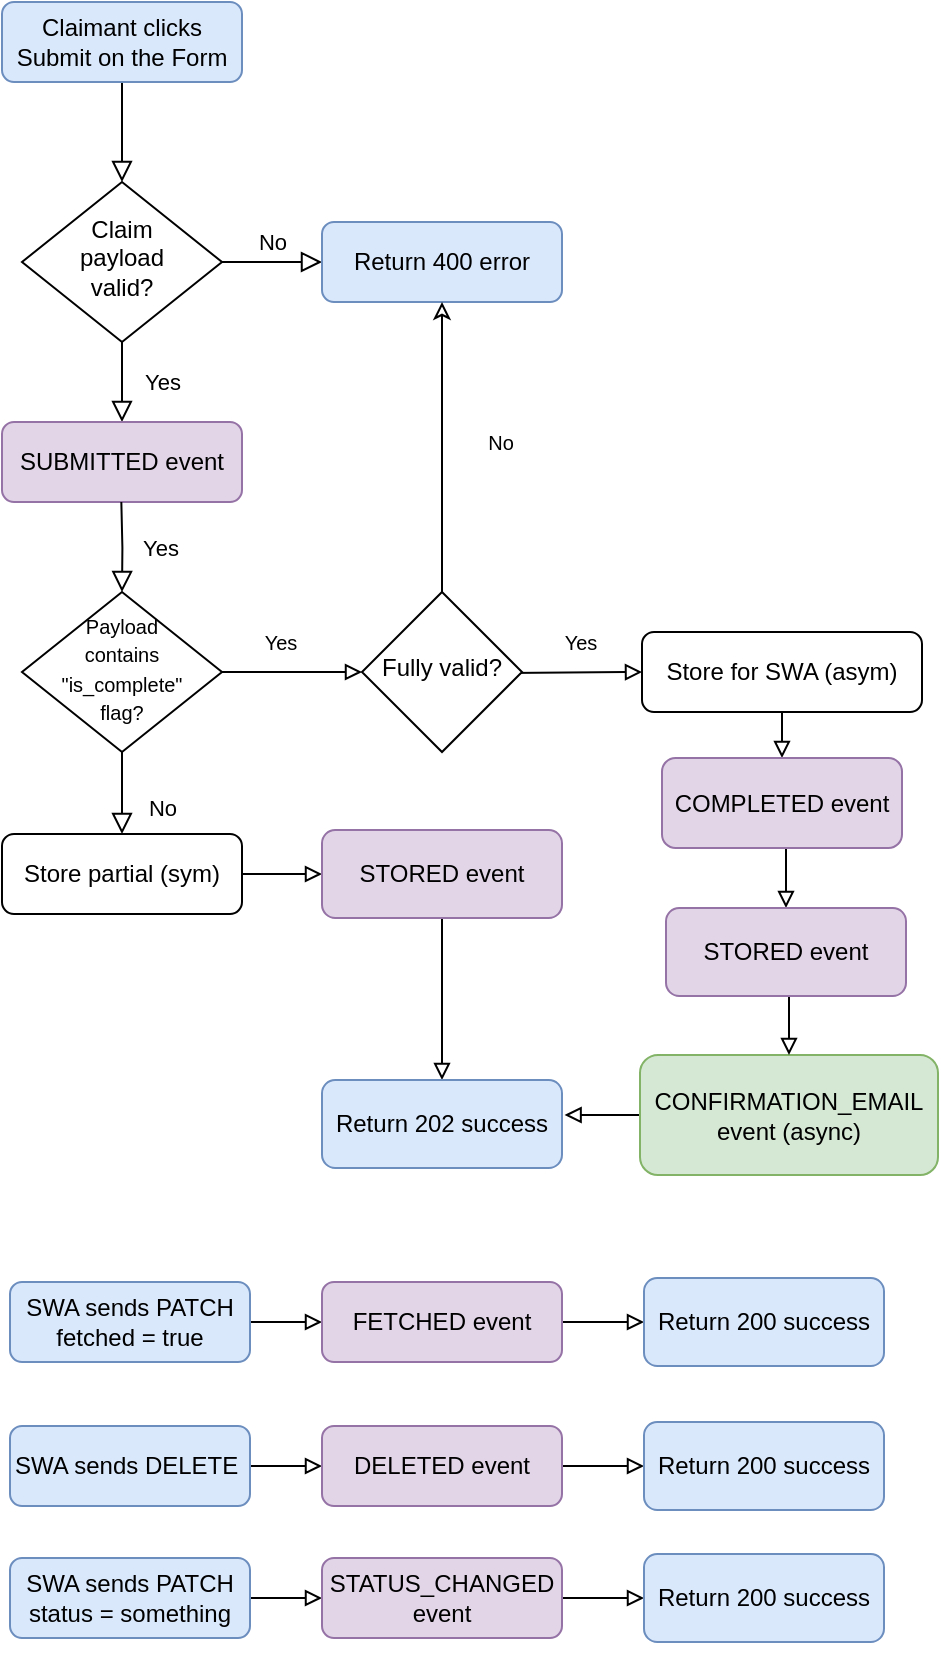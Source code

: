 <mxfile version="15.7.3" type="device"><diagram id="C5RBs43oDa-KdzZeNtuy" name="Page-1"><mxGraphModel dx="781" dy="680" grid="1" gridSize="10" guides="1" tooltips="1" connect="1" arrows="1" fold="1" page="1" pageScale="1" pageWidth="827" pageHeight="1169" math="0" shadow="0"><root><mxCell id="WIyWlLk6GJQsqaUBKTNV-0"/><mxCell id="WIyWlLk6GJQsqaUBKTNV-1" parent="WIyWlLk6GJQsqaUBKTNV-0"/><mxCell id="WIyWlLk6GJQsqaUBKTNV-2" value="" style="rounded=0;html=1;jettySize=auto;orthogonalLoop=1;fontSize=11;endArrow=block;endFill=0;endSize=8;strokeWidth=1;shadow=0;labelBackgroundColor=none;edgeStyle=orthogonalEdgeStyle;" parent="WIyWlLk6GJQsqaUBKTNV-1" source="WIyWlLk6GJQsqaUBKTNV-3" target="WIyWlLk6GJQsqaUBKTNV-6" edge="1"><mxGeometry relative="1" as="geometry"/></mxCell><mxCell id="WIyWlLk6GJQsqaUBKTNV-3" value="Claimant clicks Submit on the Form" style="rounded=1;whiteSpace=wrap;html=1;fontSize=12;glass=0;strokeWidth=1;shadow=0;fillColor=#dae8fc;strokeColor=#6c8ebf;" parent="WIyWlLk6GJQsqaUBKTNV-1" vertex="1"><mxGeometry x="41" y="80" width="120" height="40" as="geometry"/></mxCell><mxCell id="WIyWlLk6GJQsqaUBKTNV-4" value="Yes" style="rounded=0;html=1;jettySize=auto;orthogonalLoop=1;fontSize=11;endArrow=block;endFill=0;endSize=8;strokeWidth=1;shadow=0;labelBackgroundColor=none;edgeStyle=orthogonalEdgeStyle;entryX=0.5;entryY=0;entryDx=0;entryDy=0;" parent="WIyWlLk6GJQsqaUBKTNV-1" source="WIyWlLk6GJQsqaUBKTNV-6" target="r9zj8ylttHCgyHvP_fhv-3" edge="1"><mxGeometry y="20" relative="1" as="geometry"><mxPoint as="offset"/></mxGeometry></mxCell><mxCell id="WIyWlLk6GJQsqaUBKTNV-5" value="No" style="edgeStyle=orthogonalEdgeStyle;rounded=0;html=1;jettySize=auto;orthogonalLoop=1;fontSize=11;endArrow=block;endFill=0;endSize=8;strokeWidth=1;shadow=0;labelBackgroundColor=none;" parent="WIyWlLk6GJQsqaUBKTNV-1" source="WIyWlLk6GJQsqaUBKTNV-6" target="WIyWlLk6GJQsqaUBKTNV-7" edge="1"><mxGeometry y="10" relative="1" as="geometry"><mxPoint as="offset"/></mxGeometry></mxCell><mxCell id="WIyWlLk6GJQsqaUBKTNV-6" value="&lt;font style=&quot;font-size: 12px&quot;&gt;Claim&lt;br&gt;payload&lt;br&gt;valid?&lt;/font&gt;" style="rhombus;whiteSpace=wrap;html=1;shadow=0;fontFamily=Helvetica;fontSize=12;align=center;strokeWidth=1;spacing=6;spacingTop=-4;" parent="WIyWlLk6GJQsqaUBKTNV-1" vertex="1"><mxGeometry x="51" y="170" width="100" height="80" as="geometry"/></mxCell><mxCell id="WIyWlLk6GJQsqaUBKTNV-7" value="Return 400 error" style="rounded=1;whiteSpace=wrap;html=1;fontSize=12;glass=0;strokeWidth=1;shadow=0;fillColor=#dae8fc;strokeColor=#6c8ebf;" parent="WIyWlLk6GJQsqaUBKTNV-1" vertex="1"><mxGeometry x="201" y="190" width="120" height="40" as="geometry"/></mxCell><mxCell id="WIyWlLk6GJQsqaUBKTNV-8" value="No" style="rounded=0;html=1;jettySize=auto;orthogonalLoop=1;fontSize=11;endArrow=block;endFill=0;endSize=8;strokeWidth=1;shadow=0;labelBackgroundColor=none;edgeStyle=orthogonalEdgeStyle;" parent="WIyWlLk6GJQsqaUBKTNV-1" source="WIyWlLk6GJQsqaUBKTNV-10" target="WIyWlLk6GJQsqaUBKTNV-11" edge="1"><mxGeometry x="0.333" y="20" relative="1" as="geometry"><mxPoint as="offset"/></mxGeometry></mxCell><mxCell id="r9zj8ylttHCgyHvP_fhv-20" value="" style="edgeStyle=orthogonalEdgeStyle;rounded=0;orthogonalLoop=1;jettySize=auto;html=1;fontSize=10;endFill=0;endArrow=block;" parent="WIyWlLk6GJQsqaUBKTNV-1" source="WIyWlLk6GJQsqaUBKTNV-10" target="r9zj8ylttHCgyHvP_fhv-19" edge="1"><mxGeometry relative="1" as="geometry"/></mxCell><mxCell id="WIyWlLk6GJQsqaUBKTNV-10" value="&lt;font style=&quot;font-size: 10px&quot;&gt;Payload&lt;br&gt;contains &quot;is_complete&quot;&lt;br&gt;flag?&lt;/font&gt;" style="rhombus;whiteSpace=wrap;html=1;shadow=0;fontFamily=Helvetica;fontSize=12;align=center;strokeWidth=1;spacing=6;spacingTop=-4;" parent="WIyWlLk6GJQsqaUBKTNV-1" vertex="1"><mxGeometry x="51" y="375" width="100" height="80" as="geometry"/></mxCell><mxCell id="r9zj8ylttHCgyHvP_fhv-10" value="" style="edgeStyle=orthogonalEdgeStyle;rounded=0;orthogonalLoop=1;jettySize=auto;html=1;fontSize=10;endFill=0;endArrow=block;" parent="WIyWlLk6GJQsqaUBKTNV-1" source="WIyWlLk6GJQsqaUBKTNV-11" target="r9zj8ylttHCgyHvP_fhv-9" edge="1"><mxGeometry relative="1" as="geometry"/></mxCell><mxCell id="r9zj8ylttHCgyHvP_fhv-15" value="" style="edgeStyle=orthogonalEdgeStyle;rounded=0;orthogonalLoop=1;jettySize=auto;html=1;fontSize=10;endFill=0;exitX=0.5;exitY=1;exitDx=0;exitDy=0;endArrow=block;" parent="WIyWlLk6GJQsqaUBKTNV-1" source="r9zj8ylttHCgyHvP_fhv-9" target="r9zj8ylttHCgyHvP_fhv-14" edge="1"><mxGeometry relative="1" as="geometry"/></mxCell><mxCell id="WIyWlLk6GJQsqaUBKTNV-11" value="Store partial (sym)" style="rounded=1;whiteSpace=wrap;html=1;fontSize=12;glass=0;strokeWidth=1;shadow=0;" parent="WIyWlLk6GJQsqaUBKTNV-1" vertex="1"><mxGeometry x="41" y="496" width="120" height="40" as="geometry"/></mxCell><mxCell id="HLFFBOMAeDAkEog_RlGp-3" style="edgeStyle=orthogonalEdgeStyle;rounded=0;orthogonalLoop=1;jettySize=auto;html=1;exitX=0.5;exitY=1;exitDx=0;exitDy=0;entryX=0.5;entryY=0;entryDx=0;entryDy=0;endArrow=block;endFill=0;" edge="1" parent="WIyWlLk6GJQsqaUBKTNV-1" source="WIyWlLk6GJQsqaUBKTNV-12" target="r9zj8ylttHCgyHvP_fhv-12"><mxGeometry relative="1" as="geometry"/></mxCell><mxCell id="WIyWlLk6GJQsqaUBKTNV-12" value="Store for SWA (asym)" style="rounded=1;whiteSpace=wrap;html=1;fontSize=12;glass=0;strokeWidth=1;shadow=0;" parent="WIyWlLk6GJQsqaUBKTNV-1" vertex="1"><mxGeometry x="361" y="395" width="140" height="40" as="geometry"/></mxCell><mxCell id="r9zj8ylttHCgyHvP_fhv-3" value="SUBMITTED event" style="rounded=1;whiteSpace=wrap;html=1;fontSize=12;glass=0;strokeWidth=1;shadow=0;fillColor=#e1d5e7;strokeColor=#9673a6;" parent="WIyWlLk6GJQsqaUBKTNV-1" vertex="1"><mxGeometry x="41" y="290" width="120" height="40" as="geometry"/></mxCell><mxCell id="r9zj8ylttHCgyHvP_fhv-8" value="Yes" style="rounded=0;html=1;jettySize=auto;orthogonalLoop=1;fontSize=11;endArrow=block;endFill=0;endSize=8;strokeWidth=1;shadow=0;labelBackgroundColor=none;edgeStyle=orthogonalEdgeStyle;entryX=0.5;entryY=0;entryDx=0;entryDy=0;" parent="WIyWlLk6GJQsqaUBKTNV-1" target="WIyWlLk6GJQsqaUBKTNV-10" edge="1"><mxGeometry x="0.007" y="19" relative="1" as="geometry"><mxPoint as="offset"/><mxPoint x="100.67" y="330" as="sourcePoint"/><mxPoint x="100.67" y="370" as="targetPoint"/></mxGeometry></mxCell><mxCell id="r9zj8ylttHCgyHvP_fhv-9" value="STORED event" style="whiteSpace=wrap;html=1;rounded=1;shadow=0;strokeWidth=1;glass=0;fillColor=#e1d5e7;strokeColor=#9673a6;" parent="WIyWlLk6GJQsqaUBKTNV-1" vertex="1"><mxGeometry x="201" y="494" width="120" height="44" as="geometry"/></mxCell><mxCell id="HLFFBOMAeDAkEog_RlGp-4" style="edgeStyle=orthogonalEdgeStyle;rounded=0;orthogonalLoop=1;jettySize=auto;html=1;exitX=0.5;exitY=1;exitDx=0;exitDy=0;entryX=0.5;entryY=0;entryDx=0;entryDy=0;endArrow=block;endFill=0;" edge="1" parent="WIyWlLk6GJQsqaUBKTNV-1" source="r9zj8ylttHCgyHvP_fhv-12" target="HLFFBOMAeDAkEog_RlGp-0"><mxGeometry relative="1" as="geometry"/></mxCell><mxCell id="r9zj8ylttHCgyHvP_fhv-12" value="COMPLETED event" style="whiteSpace=wrap;html=1;rounded=1;shadow=0;strokeWidth=1;glass=0;fillColor=#e1d5e7;strokeColor=#9673a6;" parent="WIyWlLk6GJQsqaUBKTNV-1" vertex="1"><mxGeometry x="371" y="458" width="120" height="45" as="geometry"/></mxCell><mxCell id="r9zj8ylttHCgyHvP_fhv-14" value="Return 202 success" style="whiteSpace=wrap;html=1;rounded=1;shadow=0;strokeWidth=1;glass=0;fillColor=#dae8fc;strokeColor=#6c8ebf;" parent="WIyWlLk6GJQsqaUBKTNV-1" vertex="1"><mxGeometry x="201" y="619" width="120" height="44" as="geometry"/></mxCell><mxCell id="r9zj8ylttHCgyHvP_fhv-18" style="edgeStyle=orthogonalEdgeStyle;rounded=0;orthogonalLoop=1;jettySize=auto;html=1;exitX=1;exitY=0.5;exitDx=0;exitDy=0;entryX=0;entryY=0.5;entryDx=0;entryDy=0;fontSize=10;endFill=0;endArrow=block;" parent="WIyWlLk6GJQsqaUBKTNV-1" target="WIyWlLk6GJQsqaUBKTNV-12" edge="1"><mxGeometry relative="1" as="geometry"><mxPoint x="221" y="415" as="sourcePoint"/></mxGeometry></mxCell><mxCell id="r9zj8ylttHCgyHvP_fhv-23" style="edgeStyle=orthogonalEdgeStyle;rounded=0;orthogonalLoop=1;jettySize=auto;html=1;exitX=0.5;exitY=0;exitDx=0;exitDy=0;entryX=0.5;entryY=1;entryDx=0;entryDy=0;fontSize=10;endFill=0;" parent="WIyWlLk6GJQsqaUBKTNV-1" source="r9zj8ylttHCgyHvP_fhv-19" target="WIyWlLk6GJQsqaUBKTNV-7" edge="1"><mxGeometry relative="1" as="geometry"/></mxCell><mxCell id="r9zj8ylttHCgyHvP_fhv-19" value="Fully valid?" style="rhombus;whiteSpace=wrap;html=1;shadow=0;strokeWidth=1;spacing=6;spacingTop=-4;" parent="WIyWlLk6GJQsqaUBKTNV-1" vertex="1"><mxGeometry x="221" y="375" width="80" height="80" as="geometry"/></mxCell><mxCell id="r9zj8ylttHCgyHvP_fhv-22" value="Yes" style="text;html=1;align=center;verticalAlign=middle;resizable=0;points=[];autosize=1;strokeColor=none;fillColor=none;fontSize=10;" parent="WIyWlLk6GJQsqaUBKTNV-1" vertex="1"><mxGeometry x="165" y="390" width="30" height="20" as="geometry"/></mxCell><mxCell id="r9zj8ylttHCgyHvP_fhv-24" value="No" style="text;html=1;align=center;verticalAlign=middle;resizable=0;points=[];autosize=1;strokeColor=none;fillColor=none;fontSize=10;" parent="WIyWlLk6GJQsqaUBKTNV-1" vertex="1"><mxGeometry x="275" y="290" width="30" height="20" as="geometry"/></mxCell><mxCell id="r9zj8ylttHCgyHvP_fhv-25" value="Yes" style="text;html=1;align=center;verticalAlign=middle;resizable=0;points=[];autosize=1;strokeColor=none;fillColor=none;fontSize=10;" parent="WIyWlLk6GJQsqaUBKTNV-1" vertex="1"><mxGeometry x="315" y="390" width="30" height="20" as="geometry"/></mxCell><mxCell id="r9zj8ylttHCgyHvP_fhv-28" style="edgeStyle=orthogonalEdgeStyle;rounded=0;orthogonalLoop=1;jettySize=auto;html=1;exitX=0;exitY=0.5;exitDx=0;exitDy=0;entryX=1.011;entryY=0.409;entryDx=0;entryDy=0;entryPerimeter=0;fontSize=10;endFill=0;endArrow=block;" parent="WIyWlLk6GJQsqaUBKTNV-1" source="r9zj8ylttHCgyHvP_fhv-26" target="r9zj8ylttHCgyHvP_fhv-14" edge="1"><mxGeometry relative="1" as="geometry"/></mxCell><mxCell id="r9zj8ylttHCgyHvP_fhv-26" value="CONFIRMATION_EMAIL event (async)" style="whiteSpace=wrap;html=1;rounded=1;shadow=0;strokeWidth=1;glass=0;fillColor=#d5e8d4;strokeColor=#82b366;" parent="WIyWlLk6GJQsqaUBKTNV-1" vertex="1"><mxGeometry x="360" y="606.5" width="149" height="60" as="geometry"/></mxCell><mxCell id="HLFFBOMAeDAkEog_RlGp-5" style="edgeStyle=orthogonalEdgeStyle;rounded=0;orthogonalLoop=1;jettySize=auto;html=1;exitX=0.5;exitY=1;exitDx=0;exitDy=0;entryX=0.5;entryY=0;entryDx=0;entryDy=0;endArrow=block;endFill=0;" edge="1" parent="WIyWlLk6GJQsqaUBKTNV-1" source="HLFFBOMAeDAkEog_RlGp-0" target="r9zj8ylttHCgyHvP_fhv-26"><mxGeometry relative="1" as="geometry"/></mxCell><mxCell id="HLFFBOMAeDAkEog_RlGp-0" value="STORED event" style="whiteSpace=wrap;html=1;rounded=1;shadow=0;strokeWidth=1;glass=0;fillColor=#e1d5e7;strokeColor=#9673a6;" vertex="1" parent="WIyWlLk6GJQsqaUBKTNV-1"><mxGeometry x="373" y="533" width="120" height="44" as="geometry"/></mxCell><mxCell id="HLFFBOMAeDAkEog_RlGp-10" style="edgeStyle=orthogonalEdgeStyle;rounded=0;orthogonalLoop=1;jettySize=auto;html=1;exitX=1;exitY=0.5;exitDx=0;exitDy=0;endArrow=block;endFill=0;" edge="1" parent="WIyWlLk6GJQsqaUBKTNV-1" source="HLFFBOMAeDAkEog_RlGp-6" target="HLFFBOMAeDAkEog_RlGp-7"><mxGeometry relative="1" as="geometry"/></mxCell><mxCell id="HLFFBOMAeDAkEog_RlGp-6" value="SWA sends PATCH fetched = true" style="rounded=1;whiteSpace=wrap;html=1;fontSize=12;glass=0;strokeWidth=1;shadow=0;fillColor=#dae8fc;strokeColor=#6c8ebf;" vertex="1" parent="WIyWlLk6GJQsqaUBKTNV-1"><mxGeometry x="45" y="720" width="120" height="40" as="geometry"/></mxCell><mxCell id="HLFFBOMAeDAkEog_RlGp-11" style="edgeStyle=orthogonalEdgeStyle;rounded=0;orthogonalLoop=1;jettySize=auto;html=1;exitX=1;exitY=0.5;exitDx=0;exitDy=0;endArrow=block;endFill=0;entryX=0;entryY=0.5;entryDx=0;entryDy=0;" edge="1" parent="WIyWlLk6GJQsqaUBKTNV-1" source="HLFFBOMAeDAkEog_RlGp-7" target="HLFFBOMAeDAkEog_RlGp-8"><mxGeometry relative="1" as="geometry"><mxPoint x="356" y="740" as="targetPoint"/></mxGeometry></mxCell><mxCell id="HLFFBOMAeDAkEog_RlGp-7" value="FETCHED event" style="whiteSpace=wrap;html=1;rounded=1;shadow=0;strokeWidth=1;glass=0;fillColor=#e1d5e7;strokeColor=#9673a6;" vertex="1" parent="WIyWlLk6GJQsqaUBKTNV-1"><mxGeometry x="201" y="720" width="120" height="40" as="geometry"/></mxCell><mxCell id="HLFFBOMAeDAkEog_RlGp-8" value="Return 200 success" style="whiteSpace=wrap;html=1;rounded=1;shadow=0;strokeWidth=1;glass=0;fillColor=#dae8fc;strokeColor=#6c8ebf;" vertex="1" parent="WIyWlLk6GJQsqaUBKTNV-1"><mxGeometry x="362" y="718" width="120" height="44" as="geometry"/></mxCell><mxCell id="HLFFBOMAeDAkEog_RlGp-9" style="edgeStyle=orthogonalEdgeStyle;rounded=0;orthogonalLoop=1;jettySize=auto;html=1;exitX=0.5;exitY=1;exitDx=0;exitDy=0;endArrow=block;endFill=0;" edge="1" parent="WIyWlLk6GJQsqaUBKTNV-1" source="HLFFBOMAeDAkEog_RlGp-7" target="HLFFBOMAeDAkEog_RlGp-7"><mxGeometry relative="1" as="geometry"/></mxCell><mxCell id="HLFFBOMAeDAkEog_RlGp-12" style="edgeStyle=orthogonalEdgeStyle;rounded=0;orthogonalLoop=1;jettySize=auto;html=1;exitX=1;exitY=0.5;exitDx=0;exitDy=0;endArrow=block;endFill=0;" edge="1" parent="WIyWlLk6GJQsqaUBKTNV-1" source="HLFFBOMAeDAkEog_RlGp-13" target="HLFFBOMAeDAkEog_RlGp-15"><mxGeometry relative="1" as="geometry"/></mxCell><mxCell id="HLFFBOMAeDAkEog_RlGp-13" value="SWA sends DELETE&amp;nbsp;" style="rounded=1;whiteSpace=wrap;html=1;fontSize=12;glass=0;strokeWidth=1;shadow=0;fillColor=#dae8fc;strokeColor=#6c8ebf;" vertex="1" parent="WIyWlLk6GJQsqaUBKTNV-1"><mxGeometry x="45" y="792" width="120" height="40" as="geometry"/></mxCell><mxCell id="HLFFBOMAeDAkEog_RlGp-14" style="edgeStyle=orthogonalEdgeStyle;rounded=0;orthogonalLoop=1;jettySize=auto;html=1;exitX=1;exitY=0.5;exitDx=0;exitDy=0;endArrow=block;endFill=0;entryX=0;entryY=0.5;entryDx=0;entryDy=0;" edge="1" parent="WIyWlLk6GJQsqaUBKTNV-1" source="HLFFBOMAeDAkEog_RlGp-15" target="HLFFBOMAeDAkEog_RlGp-16"><mxGeometry relative="1" as="geometry"><mxPoint x="356" y="812" as="targetPoint"/></mxGeometry></mxCell><mxCell id="HLFFBOMAeDAkEog_RlGp-15" value="DELETED event" style="whiteSpace=wrap;html=1;rounded=1;shadow=0;strokeWidth=1;glass=0;fillColor=#e1d5e7;strokeColor=#9673a6;" vertex="1" parent="WIyWlLk6GJQsqaUBKTNV-1"><mxGeometry x="201" y="792" width="120" height="40" as="geometry"/></mxCell><mxCell id="HLFFBOMAeDAkEog_RlGp-16" value="Return 200 success" style="whiteSpace=wrap;html=1;rounded=1;shadow=0;strokeWidth=1;glass=0;fillColor=#dae8fc;strokeColor=#6c8ebf;" vertex="1" parent="WIyWlLk6GJQsqaUBKTNV-1"><mxGeometry x="362" y="790" width="120" height="44" as="geometry"/></mxCell><mxCell id="HLFFBOMAeDAkEog_RlGp-17" style="edgeStyle=orthogonalEdgeStyle;rounded=0;orthogonalLoop=1;jettySize=auto;html=1;exitX=0.5;exitY=1;exitDx=0;exitDy=0;endArrow=block;endFill=0;" edge="1" parent="WIyWlLk6GJQsqaUBKTNV-1" source="HLFFBOMAeDAkEog_RlGp-15" target="HLFFBOMAeDAkEog_RlGp-15"><mxGeometry relative="1" as="geometry"/></mxCell><mxCell id="HLFFBOMAeDAkEog_RlGp-18" style="edgeStyle=orthogonalEdgeStyle;rounded=0;orthogonalLoop=1;jettySize=auto;html=1;exitX=1;exitY=0.5;exitDx=0;exitDy=0;endArrow=block;endFill=0;" edge="1" parent="WIyWlLk6GJQsqaUBKTNV-1" source="HLFFBOMAeDAkEog_RlGp-19" target="HLFFBOMAeDAkEog_RlGp-21"><mxGeometry relative="1" as="geometry"/></mxCell><mxCell id="HLFFBOMAeDAkEog_RlGp-19" value="SWA sends PATCH status = something" style="rounded=1;whiteSpace=wrap;html=1;fontSize=12;glass=0;strokeWidth=1;shadow=0;fillColor=#dae8fc;strokeColor=#6c8ebf;" vertex="1" parent="WIyWlLk6GJQsqaUBKTNV-1"><mxGeometry x="45" y="858" width="120" height="40" as="geometry"/></mxCell><mxCell id="HLFFBOMAeDAkEog_RlGp-20" style="edgeStyle=orthogonalEdgeStyle;rounded=0;orthogonalLoop=1;jettySize=auto;html=1;exitX=1;exitY=0.5;exitDx=0;exitDy=0;endArrow=block;endFill=0;entryX=0;entryY=0.5;entryDx=0;entryDy=0;" edge="1" parent="WIyWlLk6GJQsqaUBKTNV-1" source="HLFFBOMAeDAkEog_RlGp-21" target="HLFFBOMAeDAkEog_RlGp-22"><mxGeometry relative="1" as="geometry"><mxPoint x="356" y="878" as="targetPoint"/></mxGeometry></mxCell><mxCell id="HLFFBOMAeDAkEog_RlGp-21" value="STATUS_CHANGED event" style="whiteSpace=wrap;html=1;rounded=1;shadow=0;strokeWidth=1;glass=0;fillColor=#e1d5e7;strokeColor=#9673a6;" vertex="1" parent="WIyWlLk6GJQsqaUBKTNV-1"><mxGeometry x="201" y="858" width="120" height="40" as="geometry"/></mxCell><mxCell id="HLFFBOMAeDAkEog_RlGp-22" value="Return 200 success" style="whiteSpace=wrap;html=1;rounded=1;shadow=0;strokeWidth=1;glass=0;fillColor=#dae8fc;strokeColor=#6c8ebf;" vertex="1" parent="WIyWlLk6GJQsqaUBKTNV-1"><mxGeometry x="362" y="856" width="120" height="44" as="geometry"/></mxCell><mxCell id="HLFFBOMAeDAkEog_RlGp-23" style="edgeStyle=orthogonalEdgeStyle;rounded=0;orthogonalLoop=1;jettySize=auto;html=1;exitX=0.5;exitY=1;exitDx=0;exitDy=0;endArrow=block;endFill=0;" edge="1" parent="WIyWlLk6GJQsqaUBKTNV-1" source="HLFFBOMAeDAkEog_RlGp-21" target="HLFFBOMAeDAkEog_RlGp-21"><mxGeometry relative="1" as="geometry"/></mxCell></root></mxGraphModel></diagram></mxfile>